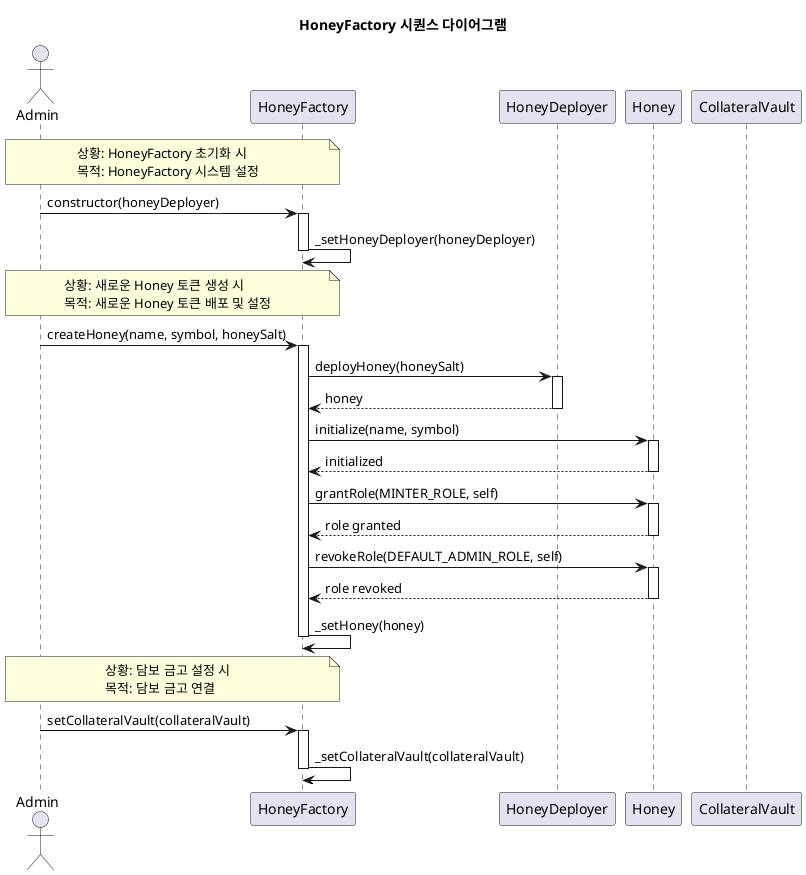@startuml
title HoneyFactory 시퀀스 다이어그램

actor Admin
participant "HoneyFactory" as HF
participant "HoneyDeployer" as HD
participant "Honey" as H
participant "CollateralVault" as CV

note over Admin, HF
  상황: HoneyFactory 초기화 시
  목적: HoneyFactory 시스템 설정
end note

Admin -> HF: constructor(honeyDeployer)
activate HF
HF -> HF: _setHoneyDeployer(honeyDeployer)
deactivate HF

note over Admin, HF
  상황: 새로운 Honey 토큰 생성 시
  목적: 새로운 Honey 토큰 배포 및 설정
end note

Admin -> HF: createHoney(name, symbol, honeySalt)
activate HF
HF -> HD: deployHoney(honeySalt)
activate HD
HD --> HF: honey
deactivate HD

HF -> H: initialize(name, symbol)
activate H
H --> HF: initialized
deactivate H

HF -> H: grantRole(MINTER_ROLE, self)
activate H
H --> HF: role granted
deactivate H

HF -> H: revokeRole(DEFAULT_ADMIN_ROLE, self)
activate H
H --> HF: role revoked
deactivate H

HF -> HF: _setHoney(honey)
deactivate HF

note over Admin, HF
  상황: 담보 금고 설정 시
  목적: 담보 금고 연결
end note

Admin -> HF: setCollateralVault(collateralVault)
activate HF
HF -> HF: _setCollateralVault(collateralVault)
deactivate HF

@enduml 